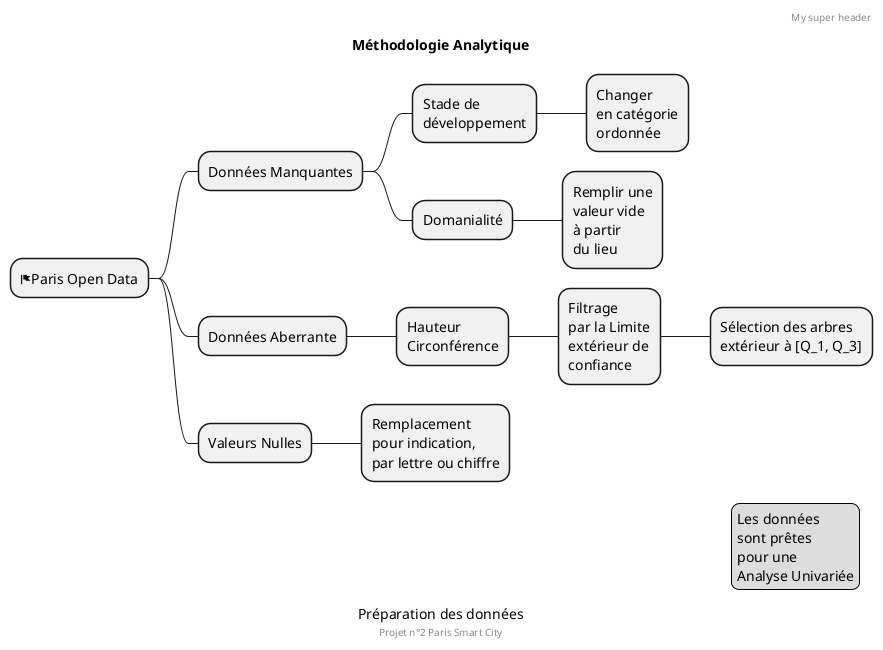 @startmindmap
'https://plantuml.com/mindmap-diagram

caption Préparation des données
title Méthodologie Analytique

* <&flag>Paris Open Data
** Données Manquantes
*** Stade de\ndéveloppement
**** Changer\nen catégorie\nordonnée
*** Domanialité
**** Remplir une\nvaleur vide\nà partir\ndu lieu
** Données Aberrante
*** Hauteur\nCirconférence
**** Filtrage \rpar la Limite\nextérieur de\nconfiance
***** Sélection des arbres\nextérieur à [Q_1, Q_3]
** Valeurs Nulles
*** Remplacement\npour indication,\npar lettre ou chiffre

header
My super header
endheader

center footer Projet n°2 Paris Smart City

legend right
  Les données
  sont prêtes
  pour une
  Analyse Univariée
endlegend
@endmindmap
